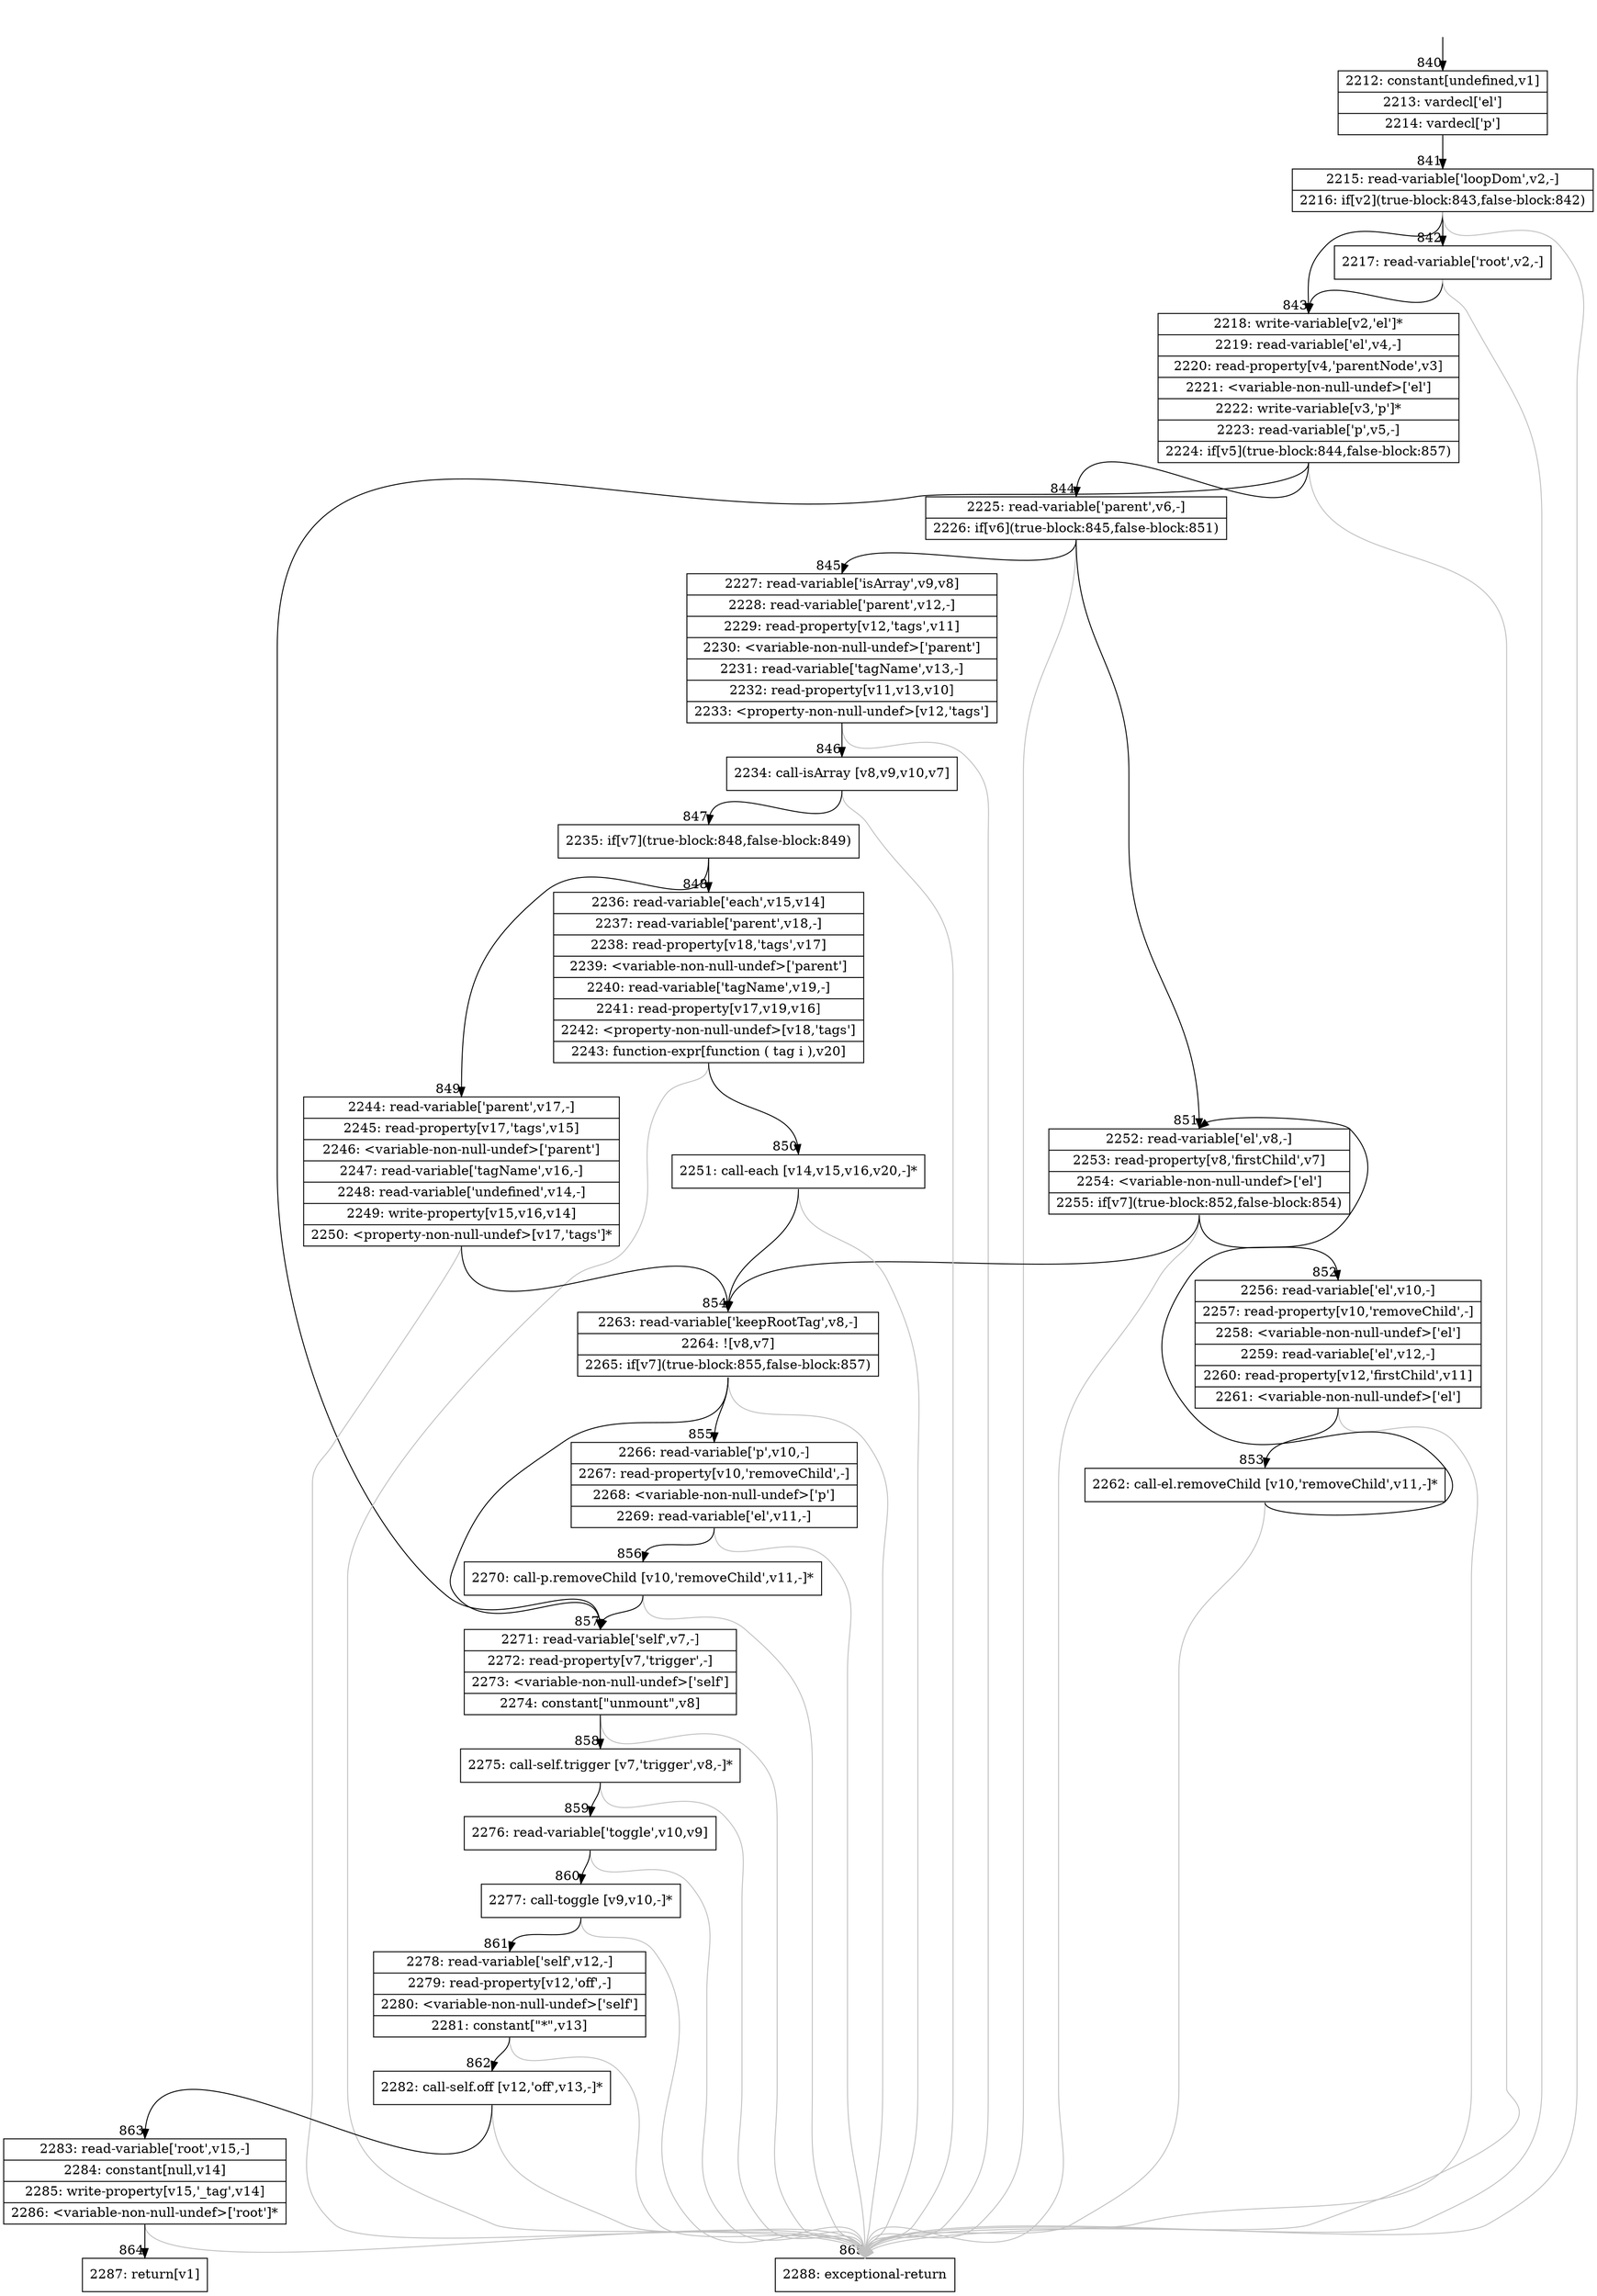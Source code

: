digraph {
rankdir="TD"
BB_entry70[shape=none,label=""];
BB_entry70 -> BB840 [tailport=s, headport=n, headlabel="    840"]
BB840 [shape=record label="{2212: constant[undefined,v1]|2213: vardecl['el']|2214: vardecl['p']}" ] 
BB840 -> BB841 [tailport=s, headport=n, headlabel="      841"]
BB841 [shape=record label="{2215: read-variable['loopDom',v2,-]|2216: if[v2](true-block:843,false-block:842)}" ] 
BB841 -> BB843 [tailport=s, headport=n, headlabel="      843"]
BB841 -> BB842 [tailport=s, headport=n, headlabel="      842"]
BB841 -> BB865 [tailport=s, headport=n, color=gray, headlabel="      865"]
BB842 [shape=record label="{2217: read-variable['root',v2,-]}" ] 
BB842 -> BB843 [tailport=s, headport=n]
BB842 -> BB865 [tailport=s, headport=n, color=gray]
BB843 [shape=record label="{2218: write-variable[v2,'el']*|2219: read-variable['el',v4,-]|2220: read-property[v4,'parentNode',v3]|2221: \<variable-non-null-undef\>['el']|2222: write-variable[v3,'p']*|2223: read-variable['p',v5,-]|2224: if[v5](true-block:844,false-block:857)}" ] 
BB843 -> BB844 [tailport=s, headport=n, headlabel="      844"]
BB843 -> BB857 [tailport=s, headport=n, headlabel="      857"]
BB843 -> BB865 [tailport=s, headport=n, color=gray]
BB844 [shape=record label="{2225: read-variable['parent',v6,-]|2226: if[v6](true-block:845,false-block:851)}" ] 
BB844 -> BB845 [tailport=s, headport=n, headlabel="      845"]
BB844 -> BB851 [tailport=s, headport=n, headlabel="      851"]
BB844 -> BB865 [tailport=s, headport=n, color=gray]
BB845 [shape=record label="{2227: read-variable['isArray',v9,v8]|2228: read-variable['parent',v12,-]|2229: read-property[v12,'tags',v11]|2230: \<variable-non-null-undef\>['parent']|2231: read-variable['tagName',v13,-]|2232: read-property[v11,v13,v10]|2233: \<property-non-null-undef\>[v12,'tags']}" ] 
BB845 -> BB846 [tailport=s, headport=n, headlabel="      846"]
BB845 -> BB865 [tailport=s, headport=n, color=gray]
BB846 [shape=record label="{2234: call-isArray [v8,v9,v10,v7]}" ] 
BB846 -> BB847 [tailport=s, headport=n, headlabel="      847"]
BB846 -> BB865 [tailport=s, headport=n, color=gray]
BB847 [shape=record label="{2235: if[v7](true-block:848,false-block:849)}" ] 
BB847 -> BB848 [tailport=s, headport=n, headlabel="      848"]
BB847 -> BB849 [tailport=s, headport=n, headlabel="      849"]
BB848 [shape=record label="{2236: read-variable['each',v15,v14]|2237: read-variable['parent',v18,-]|2238: read-property[v18,'tags',v17]|2239: \<variable-non-null-undef\>['parent']|2240: read-variable['tagName',v19,-]|2241: read-property[v17,v19,v16]|2242: \<property-non-null-undef\>[v18,'tags']|2243: function-expr[function ( tag i ),v20]}" ] 
BB848 -> BB850 [tailport=s, headport=n, headlabel="      850"]
BB848 -> BB865 [tailport=s, headport=n, color=gray]
BB849 [shape=record label="{2244: read-variable['parent',v17,-]|2245: read-property[v17,'tags',v15]|2246: \<variable-non-null-undef\>['parent']|2247: read-variable['tagName',v16,-]|2248: read-variable['undefined',v14,-]|2249: write-property[v15,v16,v14]|2250: \<property-non-null-undef\>[v17,'tags']*}" ] 
BB849 -> BB854 [tailport=s, headport=n, headlabel="      854"]
BB849 -> BB865 [tailport=s, headport=n, color=gray]
BB850 [shape=record label="{2251: call-each [v14,v15,v16,v20,-]*}" ] 
BB850 -> BB854 [tailport=s, headport=n]
BB850 -> BB865 [tailport=s, headport=n, color=gray]
BB851 [shape=record label="{2252: read-variable['el',v8,-]|2253: read-property[v8,'firstChild',v7]|2254: \<variable-non-null-undef\>['el']|2255: if[v7](true-block:852,false-block:854)}" ] 
BB851 -> BB852 [tailport=s, headport=n, headlabel="      852"]
BB851 -> BB854 [tailport=s, headport=n]
BB851 -> BB865 [tailport=s, headport=n, color=gray]
BB852 [shape=record label="{2256: read-variable['el',v10,-]|2257: read-property[v10,'removeChild',-]|2258: \<variable-non-null-undef\>['el']|2259: read-variable['el',v12,-]|2260: read-property[v12,'firstChild',v11]|2261: \<variable-non-null-undef\>['el']}" ] 
BB852 -> BB853 [tailport=s, headport=n, headlabel="      853"]
BB852 -> BB865 [tailport=s, headport=n, color=gray]
BB853 [shape=record label="{2262: call-el.removeChild [v10,'removeChild',v11,-]*}" ] 
BB853 -> BB851 [tailport=s, headport=n]
BB853 -> BB865 [tailport=s, headport=n, color=gray]
BB854 [shape=record label="{2263: read-variable['keepRootTag',v8,-]|2264: ![v8,v7]|2265: if[v7](true-block:855,false-block:857)}" ] 
BB854 -> BB855 [tailport=s, headport=n, headlabel="      855"]
BB854 -> BB857 [tailport=s, headport=n]
BB854 -> BB865 [tailport=s, headport=n, color=gray]
BB855 [shape=record label="{2266: read-variable['p',v10,-]|2267: read-property[v10,'removeChild',-]|2268: \<variable-non-null-undef\>['p']|2269: read-variable['el',v11,-]}" ] 
BB855 -> BB856 [tailport=s, headport=n, headlabel="      856"]
BB855 -> BB865 [tailport=s, headport=n, color=gray]
BB856 [shape=record label="{2270: call-p.removeChild [v10,'removeChild',v11,-]*}" ] 
BB856 -> BB857 [tailport=s, headport=n]
BB856 -> BB865 [tailport=s, headport=n, color=gray]
BB857 [shape=record label="{2271: read-variable['self',v7,-]|2272: read-property[v7,'trigger',-]|2273: \<variable-non-null-undef\>['self']|2274: constant[\"unmount\",v8]}" ] 
BB857 -> BB858 [tailport=s, headport=n, headlabel="      858"]
BB857 -> BB865 [tailport=s, headport=n, color=gray]
BB858 [shape=record label="{2275: call-self.trigger [v7,'trigger',v8,-]*}" ] 
BB858 -> BB859 [tailport=s, headport=n, headlabel="      859"]
BB858 -> BB865 [tailport=s, headport=n, color=gray]
BB859 [shape=record label="{2276: read-variable['toggle',v10,v9]}" ] 
BB859 -> BB860 [tailport=s, headport=n, headlabel="      860"]
BB859 -> BB865 [tailport=s, headport=n, color=gray]
BB860 [shape=record label="{2277: call-toggle [v9,v10,-]*}" ] 
BB860 -> BB861 [tailport=s, headport=n, headlabel="      861"]
BB860 -> BB865 [tailport=s, headport=n, color=gray]
BB861 [shape=record label="{2278: read-variable['self',v12,-]|2279: read-property[v12,'off',-]|2280: \<variable-non-null-undef\>['self']|2281: constant[\"*\",v13]}" ] 
BB861 -> BB862 [tailport=s, headport=n, headlabel="      862"]
BB861 -> BB865 [tailport=s, headport=n, color=gray]
BB862 [shape=record label="{2282: call-self.off [v12,'off',v13,-]*}" ] 
BB862 -> BB863 [tailport=s, headport=n, headlabel="      863"]
BB862 -> BB865 [tailport=s, headport=n, color=gray]
BB863 [shape=record label="{2283: read-variable['root',v15,-]|2284: constant[null,v14]|2285: write-property[v15,'_tag',v14]|2286: \<variable-non-null-undef\>['root']*}" ] 
BB863 -> BB864 [tailport=s, headport=n, headlabel="      864"]
BB863 -> BB865 [tailport=s, headport=n, color=gray]
BB864 [shape=record label="{2287: return[v1]}" ] 
BB865 [shape=record label="{2288: exceptional-return}" ] 
//#$~ 803
}
